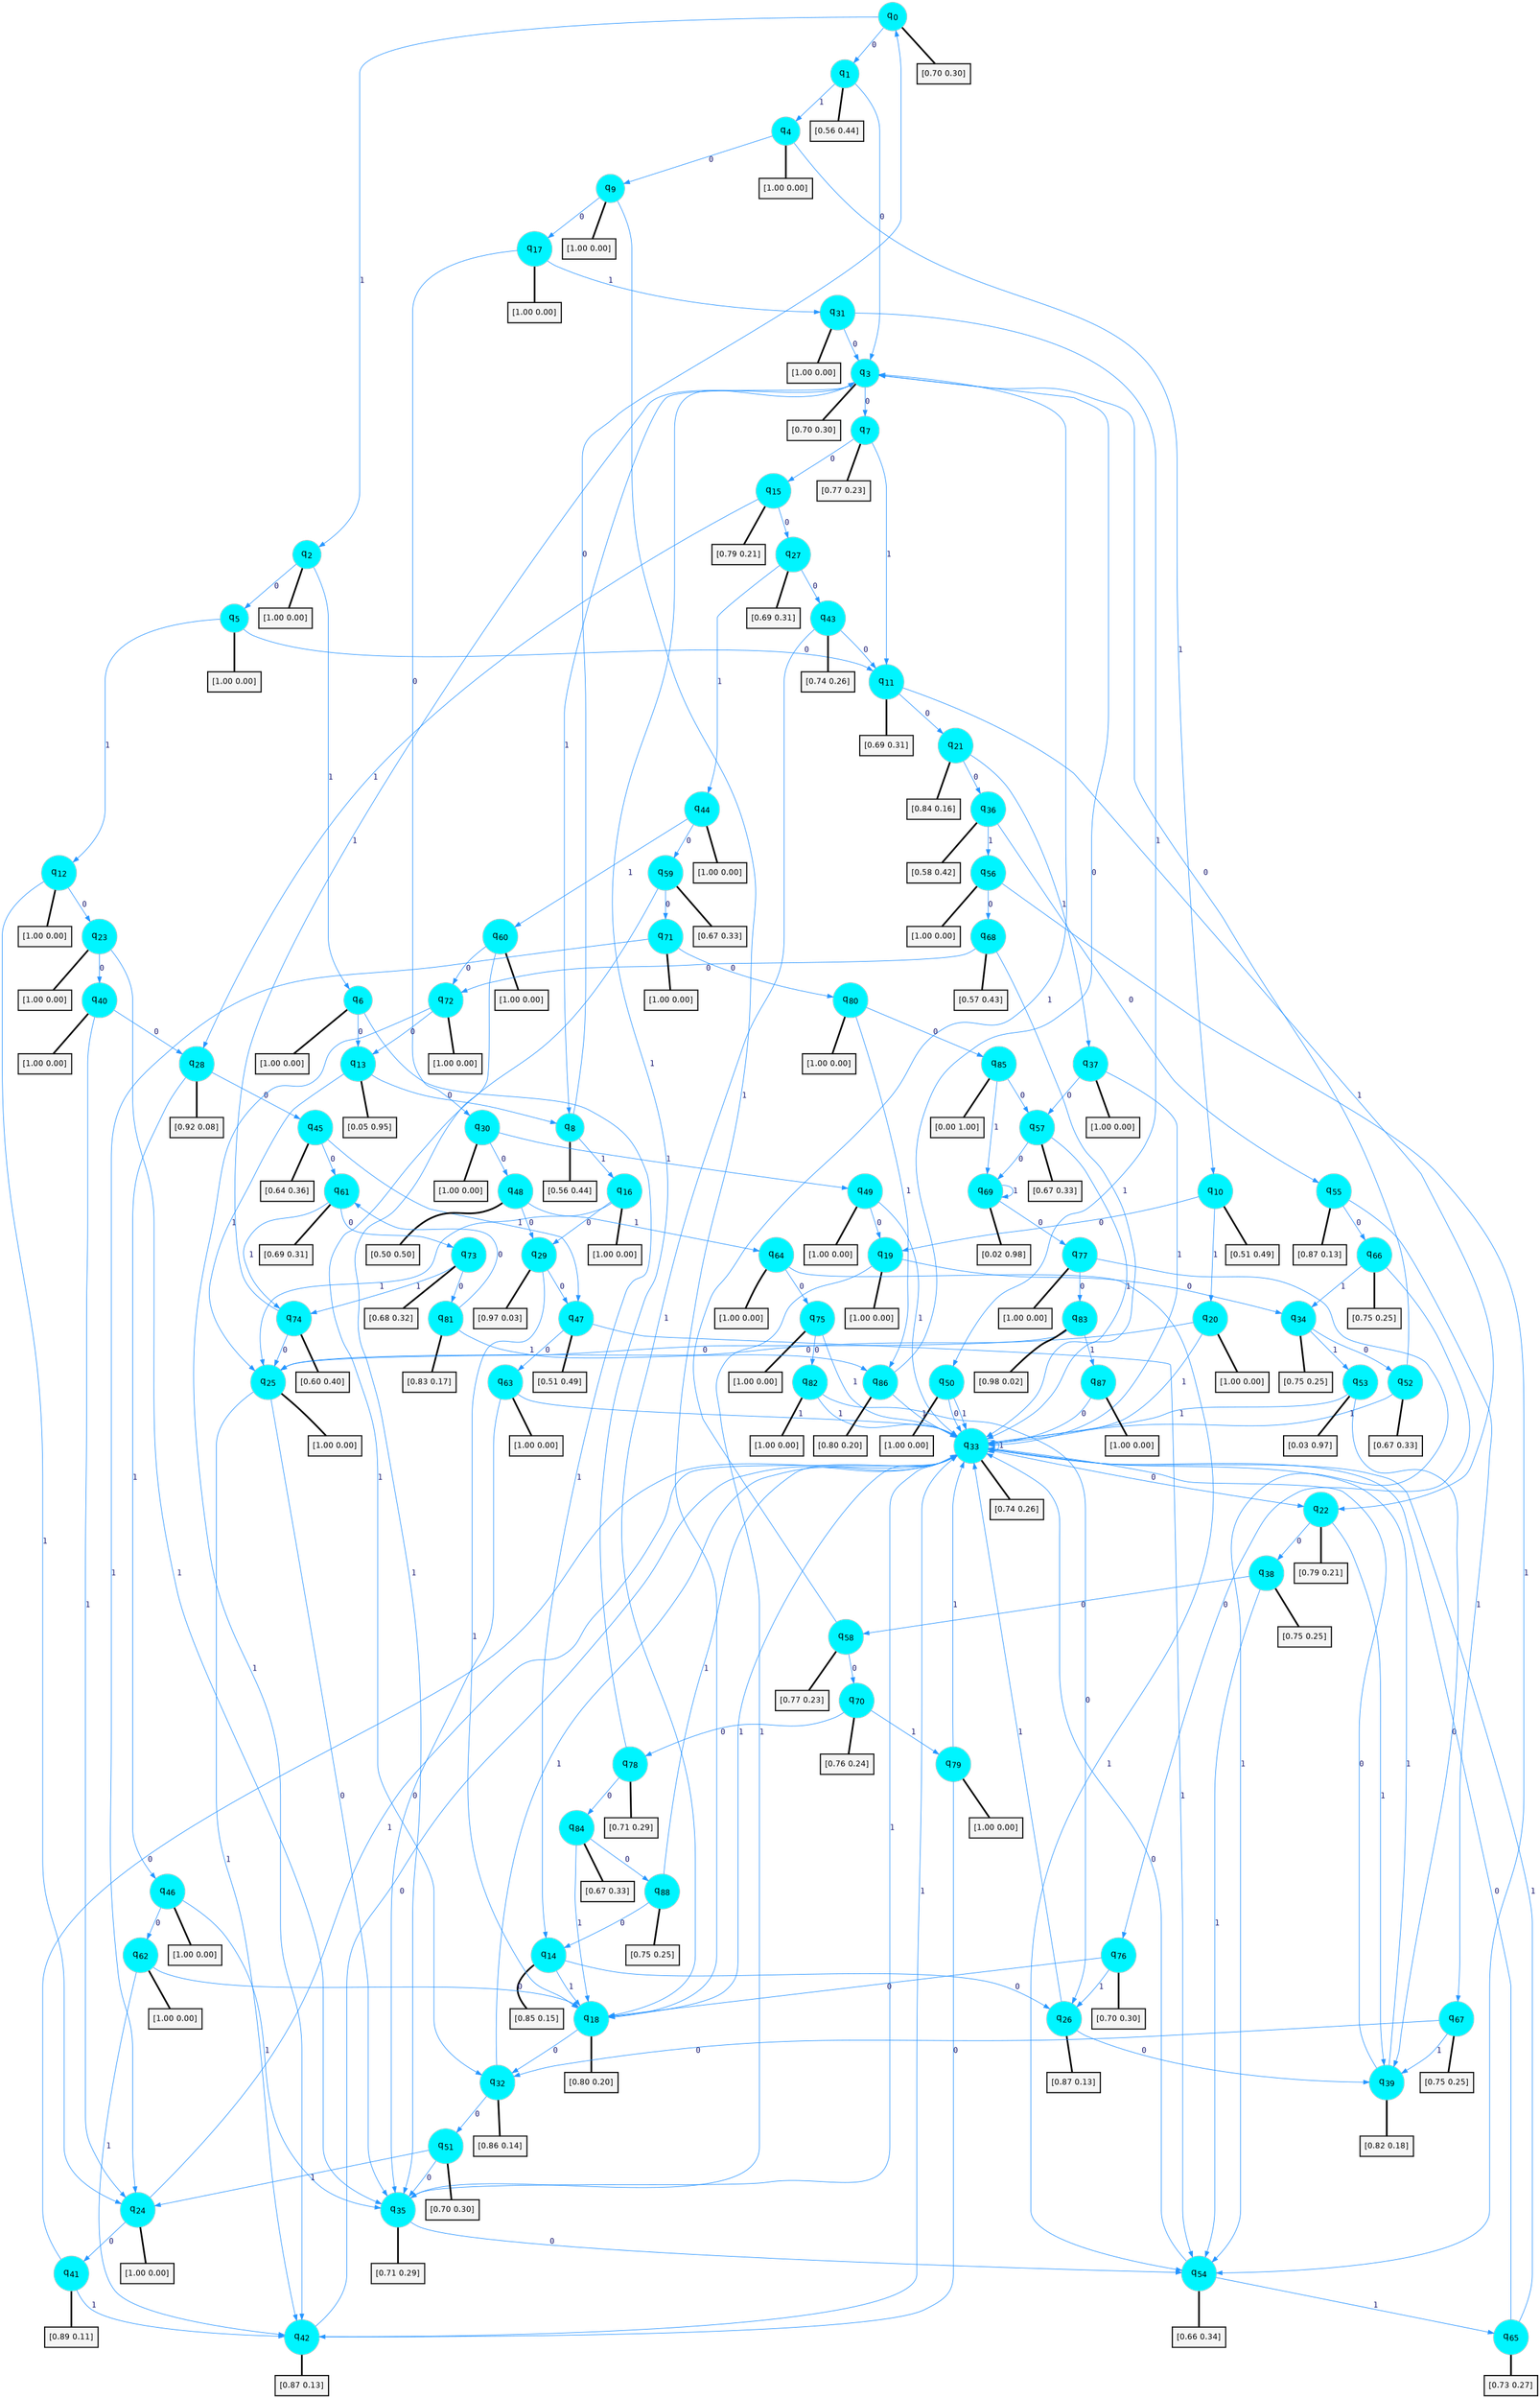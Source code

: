 digraph G {
graph [
bgcolor=transparent, dpi=300, rankdir=TD, size="40,25"];
node [
color=gray, fillcolor=turquoise1, fontcolor=black, fontname=Helvetica, fontsize=16, fontweight=bold, shape=circle, style=filled];
edge [
arrowsize=1, color=dodgerblue1, fontcolor=midnightblue, fontname=courier, fontweight=bold, penwidth=1, style=solid, weight=20];
0[label=<q<SUB>0</SUB>>];
1[label=<q<SUB>1</SUB>>];
2[label=<q<SUB>2</SUB>>];
3[label=<q<SUB>3</SUB>>];
4[label=<q<SUB>4</SUB>>];
5[label=<q<SUB>5</SUB>>];
6[label=<q<SUB>6</SUB>>];
7[label=<q<SUB>7</SUB>>];
8[label=<q<SUB>8</SUB>>];
9[label=<q<SUB>9</SUB>>];
10[label=<q<SUB>10</SUB>>];
11[label=<q<SUB>11</SUB>>];
12[label=<q<SUB>12</SUB>>];
13[label=<q<SUB>13</SUB>>];
14[label=<q<SUB>14</SUB>>];
15[label=<q<SUB>15</SUB>>];
16[label=<q<SUB>16</SUB>>];
17[label=<q<SUB>17</SUB>>];
18[label=<q<SUB>18</SUB>>];
19[label=<q<SUB>19</SUB>>];
20[label=<q<SUB>20</SUB>>];
21[label=<q<SUB>21</SUB>>];
22[label=<q<SUB>22</SUB>>];
23[label=<q<SUB>23</SUB>>];
24[label=<q<SUB>24</SUB>>];
25[label=<q<SUB>25</SUB>>];
26[label=<q<SUB>26</SUB>>];
27[label=<q<SUB>27</SUB>>];
28[label=<q<SUB>28</SUB>>];
29[label=<q<SUB>29</SUB>>];
30[label=<q<SUB>30</SUB>>];
31[label=<q<SUB>31</SUB>>];
32[label=<q<SUB>32</SUB>>];
33[label=<q<SUB>33</SUB>>];
34[label=<q<SUB>34</SUB>>];
35[label=<q<SUB>35</SUB>>];
36[label=<q<SUB>36</SUB>>];
37[label=<q<SUB>37</SUB>>];
38[label=<q<SUB>38</SUB>>];
39[label=<q<SUB>39</SUB>>];
40[label=<q<SUB>40</SUB>>];
41[label=<q<SUB>41</SUB>>];
42[label=<q<SUB>42</SUB>>];
43[label=<q<SUB>43</SUB>>];
44[label=<q<SUB>44</SUB>>];
45[label=<q<SUB>45</SUB>>];
46[label=<q<SUB>46</SUB>>];
47[label=<q<SUB>47</SUB>>];
48[label=<q<SUB>48</SUB>>];
49[label=<q<SUB>49</SUB>>];
50[label=<q<SUB>50</SUB>>];
51[label=<q<SUB>51</SUB>>];
52[label=<q<SUB>52</SUB>>];
53[label=<q<SUB>53</SUB>>];
54[label=<q<SUB>54</SUB>>];
55[label=<q<SUB>55</SUB>>];
56[label=<q<SUB>56</SUB>>];
57[label=<q<SUB>57</SUB>>];
58[label=<q<SUB>58</SUB>>];
59[label=<q<SUB>59</SUB>>];
60[label=<q<SUB>60</SUB>>];
61[label=<q<SUB>61</SUB>>];
62[label=<q<SUB>62</SUB>>];
63[label=<q<SUB>63</SUB>>];
64[label=<q<SUB>64</SUB>>];
65[label=<q<SUB>65</SUB>>];
66[label=<q<SUB>66</SUB>>];
67[label=<q<SUB>67</SUB>>];
68[label=<q<SUB>68</SUB>>];
69[label=<q<SUB>69</SUB>>];
70[label=<q<SUB>70</SUB>>];
71[label=<q<SUB>71</SUB>>];
72[label=<q<SUB>72</SUB>>];
73[label=<q<SUB>73</SUB>>];
74[label=<q<SUB>74</SUB>>];
75[label=<q<SUB>75</SUB>>];
76[label=<q<SUB>76</SUB>>];
77[label=<q<SUB>77</SUB>>];
78[label=<q<SUB>78</SUB>>];
79[label=<q<SUB>79</SUB>>];
80[label=<q<SUB>80</SUB>>];
81[label=<q<SUB>81</SUB>>];
82[label=<q<SUB>82</SUB>>];
83[label=<q<SUB>83</SUB>>];
84[label=<q<SUB>84</SUB>>];
85[label=<q<SUB>85</SUB>>];
86[label=<q<SUB>86</SUB>>];
87[label=<q<SUB>87</SUB>>];
88[label=<q<SUB>88</SUB>>];
89[label="[0.70 0.30]", shape=box,fontcolor=black, fontname=Helvetica, fontsize=14, penwidth=2, fillcolor=whitesmoke,color=black];
90[label="[0.56 0.44]", shape=box,fontcolor=black, fontname=Helvetica, fontsize=14, penwidth=2, fillcolor=whitesmoke,color=black];
91[label="[1.00 0.00]", shape=box,fontcolor=black, fontname=Helvetica, fontsize=14, penwidth=2, fillcolor=whitesmoke,color=black];
92[label="[0.70 0.30]", shape=box,fontcolor=black, fontname=Helvetica, fontsize=14, penwidth=2, fillcolor=whitesmoke,color=black];
93[label="[1.00 0.00]", shape=box,fontcolor=black, fontname=Helvetica, fontsize=14, penwidth=2, fillcolor=whitesmoke,color=black];
94[label="[1.00 0.00]", shape=box,fontcolor=black, fontname=Helvetica, fontsize=14, penwidth=2, fillcolor=whitesmoke,color=black];
95[label="[1.00 0.00]", shape=box,fontcolor=black, fontname=Helvetica, fontsize=14, penwidth=2, fillcolor=whitesmoke,color=black];
96[label="[0.77 0.23]", shape=box,fontcolor=black, fontname=Helvetica, fontsize=14, penwidth=2, fillcolor=whitesmoke,color=black];
97[label="[0.56 0.44]", shape=box,fontcolor=black, fontname=Helvetica, fontsize=14, penwidth=2, fillcolor=whitesmoke,color=black];
98[label="[1.00 0.00]", shape=box,fontcolor=black, fontname=Helvetica, fontsize=14, penwidth=2, fillcolor=whitesmoke,color=black];
99[label="[0.51 0.49]", shape=box,fontcolor=black, fontname=Helvetica, fontsize=14, penwidth=2, fillcolor=whitesmoke,color=black];
100[label="[0.69 0.31]", shape=box,fontcolor=black, fontname=Helvetica, fontsize=14, penwidth=2, fillcolor=whitesmoke,color=black];
101[label="[1.00 0.00]", shape=box,fontcolor=black, fontname=Helvetica, fontsize=14, penwidth=2, fillcolor=whitesmoke,color=black];
102[label="[0.05 0.95]", shape=box,fontcolor=black, fontname=Helvetica, fontsize=14, penwidth=2, fillcolor=whitesmoke,color=black];
103[label="[0.85 0.15]", shape=box,fontcolor=black, fontname=Helvetica, fontsize=14, penwidth=2, fillcolor=whitesmoke,color=black];
104[label="[0.79 0.21]", shape=box,fontcolor=black, fontname=Helvetica, fontsize=14, penwidth=2, fillcolor=whitesmoke,color=black];
105[label="[1.00 0.00]", shape=box,fontcolor=black, fontname=Helvetica, fontsize=14, penwidth=2, fillcolor=whitesmoke,color=black];
106[label="[1.00 0.00]", shape=box,fontcolor=black, fontname=Helvetica, fontsize=14, penwidth=2, fillcolor=whitesmoke,color=black];
107[label="[0.80 0.20]", shape=box,fontcolor=black, fontname=Helvetica, fontsize=14, penwidth=2, fillcolor=whitesmoke,color=black];
108[label="[1.00 0.00]", shape=box,fontcolor=black, fontname=Helvetica, fontsize=14, penwidth=2, fillcolor=whitesmoke,color=black];
109[label="[1.00 0.00]", shape=box,fontcolor=black, fontname=Helvetica, fontsize=14, penwidth=2, fillcolor=whitesmoke,color=black];
110[label="[0.84 0.16]", shape=box,fontcolor=black, fontname=Helvetica, fontsize=14, penwidth=2, fillcolor=whitesmoke,color=black];
111[label="[0.79 0.21]", shape=box,fontcolor=black, fontname=Helvetica, fontsize=14, penwidth=2, fillcolor=whitesmoke,color=black];
112[label="[1.00 0.00]", shape=box,fontcolor=black, fontname=Helvetica, fontsize=14, penwidth=2, fillcolor=whitesmoke,color=black];
113[label="[1.00 0.00]", shape=box,fontcolor=black, fontname=Helvetica, fontsize=14, penwidth=2, fillcolor=whitesmoke,color=black];
114[label="[1.00 0.00]", shape=box,fontcolor=black, fontname=Helvetica, fontsize=14, penwidth=2, fillcolor=whitesmoke,color=black];
115[label="[0.87 0.13]", shape=box,fontcolor=black, fontname=Helvetica, fontsize=14, penwidth=2, fillcolor=whitesmoke,color=black];
116[label="[0.69 0.31]", shape=box,fontcolor=black, fontname=Helvetica, fontsize=14, penwidth=2, fillcolor=whitesmoke,color=black];
117[label="[0.92 0.08]", shape=box,fontcolor=black, fontname=Helvetica, fontsize=14, penwidth=2, fillcolor=whitesmoke,color=black];
118[label="[0.97 0.03]", shape=box,fontcolor=black, fontname=Helvetica, fontsize=14, penwidth=2, fillcolor=whitesmoke,color=black];
119[label="[1.00 0.00]", shape=box,fontcolor=black, fontname=Helvetica, fontsize=14, penwidth=2, fillcolor=whitesmoke,color=black];
120[label="[1.00 0.00]", shape=box,fontcolor=black, fontname=Helvetica, fontsize=14, penwidth=2, fillcolor=whitesmoke,color=black];
121[label="[0.86 0.14]", shape=box,fontcolor=black, fontname=Helvetica, fontsize=14, penwidth=2, fillcolor=whitesmoke,color=black];
122[label="[0.74 0.26]", shape=box,fontcolor=black, fontname=Helvetica, fontsize=14, penwidth=2, fillcolor=whitesmoke,color=black];
123[label="[0.75 0.25]", shape=box,fontcolor=black, fontname=Helvetica, fontsize=14, penwidth=2, fillcolor=whitesmoke,color=black];
124[label="[0.71 0.29]", shape=box,fontcolor=black, fontname=Helvetica, fontsize=14, penwidth=2, fillcolor=whitesmoke,color=black];
125[label="[0.58 0.42]", shape=box,fontcolor=black, fontname=Helvetica, fontsize=14, penwidth=2, fillcolor=whitesmoke,color=black];
126[label="[1.00 0.00]", shape=box,fontcolor=black, fontname=Helvetica, fontsize=14, penwidth=2, fillcolor=whitesmoke,color=black];
127[label="[0.75 0.25]", shape=box,fontcolor=black, fontname=Helvetica, fontsize=14, penwidth=2, fillcolor=whitesmoke,color=black];
128[label="[0.82 0.18]", shape=box,fontcolor=black, fontname=Helvetica, fontsize=14, penwidth=2, fillcolor=whitesmoke,color=black];
129[label="[1.00 0.00]", shape=box,fontcolor=black, fontname=Helvetica, fontsize=14, penwidth=2, fillcolor=whitesmoke,color=black];
130[label="[0.89 0.11]", shape=box,fontcolor=black, fontname=Helvetica, fontsize=14, penwidth=2, fillcolor=whitesmoke,color=black];
131[label="[0.87 0.13]", shape=box,fontcolor=black, fontname=Helvetica, fontsize=14, penwidth=2, fillcolor=whitesmoke,color=black];
132[label="[0.74 0.26]", shape=box,fontcolor=black, fontname=Helvetica, fontsize=14, penwidth=2, fillcolor=whitesmoke,color=black];
133[label="[1.00 0.00]", shape=box,fontcolor=black, fontname=Helvetica, fontsize=14, penwidth=2, fillcolor=whitesmoke,color=black];
134[label="[0.64 0.36]", shape=box,fontcolor=black, fontname=Helvetica, fontsize=14, penwidth=2, fillcolor=whitesmoke,color=black];
135[label="[1.00 0.00]", shape=box,fontcolor=black, fontname=Helvetica, fontsize=14, penwidth=2, fillcolor=whitesmoke,color=black];
136[label="[0.51 0.49]", shape=box,fontcolor=black, fontname=Helvetica, fontsize=14, penwidth=2, fillcolor=whitesmoke,color=black];
137[label="[0.50 0.50]", shape=box,fontcolor=black, fontname=Helvetica, fontsize=14, penwidth=2, fillcolor=whitesmoke,color=black];
138[label="[1.00 0.00]", shape=box,fontcolor=black, fontname=Helvetica, fontsize=14, penwidth=2, fillcolor=whitesmoke,color=black];
139[label="[1.00 0.00]", shape=box,fontcolor=black, fontname=Helvetica, fontsize=14, penwidth=2, fillcolor=whitesmoke,color=black];
140[label="[0.70 0.30]", shape=box,fontcolor=black, fontname=Helvetica, fontsize=14, penwidth=2, fillcolor=whitesmoke,color=black];
141[label="[0.67 0.33]", shape=box,fontcolor=black, fontname=Helvetica, fontsize=14, penwidth=2, fillcolor=whitesmoke,color=black];
142[label="[0.03 0.97]", shape=box,fontcolor=black, fontname=Helvetica, fontsize=14, penwidth=2, fillcolor=whitesmoke,color=black];
143[label="[0.66 0.34]", shape=box,fontcolor=black, fontname=Helvetica, fontsize=14, penwidth=2, fillcolor=whitesmoke,color=black];
144[label="[0.87 0.13]", shape=box,fontcolor=black, fontname=Helvetica, fontsize=14, penwidth=2, fillcolor=whitesmoke,color=black];
145[label="[1.00 0.00]", shape=box,fontcolor=black, fontname=Helvetica, fontsize=14, penwidth=2, fillcolor=whitesmoke,color=black];
146[label="[0.67 0.33]", shape=box,fontcolor=black, fontname=Helvetica, fontsize=14, penwidth=2, fillcolor=whitesmoke,color=black];
147[label="[0.77 0.23]", shape=box,fontcolor=black, fontname=Helvetica, fontsize=14, penwidth=2, fillcolor=whitesmoke,color=black];
148[label="[0.67 0.33]", shape=box,fontcolor=black, fontname=Helvetica, fontsize=14, penwidth=2, fillcolor=whitesmoke,color=black];
149[label="[1.00 0.00]", shape=box,fontcolor=black, fontname=Helvetica, fontsize=14, penwidth=2, fillcolor=whitesmoke,color=black];
150[label="[0.69 0.31]", shape=box,fontcolor=black, fontname=Helvetica, fontsize=14, penwidth=2, fillcolor=whitesmoke,color=black];
151[label="[1.00 0.00]", shape=box,fontcolor=black, fontname=Helvetica, fontsize=14, penwidth=2, fillcolor=whitesmoke,color=black];
152[label="[1.00 0.00]", shape=box,fontcolor=black, fontname=Helvetica, fontsize=14, penwidth=2, fillcolor=whitesmoke,color=black];
153[label="[1.00 0.00]", shape=box,fontcolor=black, fontname=Helvetica, fontsize=14, penwidth=2, fillcolor=whitesmoke,color=black];
154[label="[0.73 0.27]", shape=box,fontcolor=black, fontname=Helvetica, fontsize=14, penwidth=2, fillcolor=whitesmoke,color=black];
155[label="[0.75 0.25]", shape=box,fontcolor=black, fontname=Helvetica, fontsize=14, penwidth=2, fillcolor=whitesmoke,color=black];
156[label="[0.75 0.25]", shape=box,fontcolor=black, fontname=Helvetica, fontsize=14, penwidth=2, fillcolor=whitesmoke,color=black];
157[label="[0.57 0.43]", shape=box,fontcolor=black, fontname=Helvetica, fontsize=14, penwidth=2, fillcolor=whitesmoke,color=black];
158[label="[0.02 0.98]", shape=box,fontcolor=black, fontname=Helvetica, fontsize=14, penwidth=2, fillcolor=whitesmoke,color=black];
159[label="[0.76 0.24]", shape=box,fontcolor=black, fontname=Helvetica, fontsize=14, penwidth=2, fillcolor=whitesmoke,color=black];
160[label="[1.00 0.00]", shape=box,fontcolor=black, fontname=Helvetica, fontsize=14, penwidth=2, fillcolor=whitesmoke,color=black];
161[label="[1.00 0.00]", shape=box,fontcolor=black, fontname=Helvetica, fontsize=14, penwidth=2, fillcolor=whitesmoke,color=black];
162[label="[0.68 0.32]", shape=box,fontcolor=black, fontname=Helvetica, fontsize=14, penwidth=2, fillcolor=whitesmoke,color=black];
163[label="[0.60 0.40]", shape=box,fontcolor=black, fontname=Helvetica, fontsize=14, penwidth=2, fillcolor=whitesmoke,color=black];
164[label="[1.00 0.00]", shape=box,fontcolor=black, fontname=Helvetica, fontsize=14, penwidth=2, fillcolor=whitesmoke,color=black];
165[label="[0.70 0.30]", shape=box,fontcolor=black, fontname=Helvetica, fontsize=14, penwidth=2, fillcolor=whitesmoke,color=black];
166[label="[1.00 0.00]", shape=box,fontcolor=black, fontname=Helvetica, fontsize=14, penwidth=2, fillcolor=whitesmoke,color=black];
167[label="[0.71 0.29]", shape=box,fontcolor=black, fontname=Helvetica, fontsize=14, penwidth=2, fillcolor=whitesmoke,color=black];
168[label="[1.00 0.00]", shape=box,fontcolor=black, fontname=Helvetica, fontsize=14, penwidth=2, fillcolor=whitesmoke,color=black];
169[label="[1.00 0.00]", shape=box,fontcolor=black, fontname=Helvetica, fontsize=14, penwidth=2, fillcolor=whitesmoke,color=black];
170[label="[0.83 0.17]", shape=box,fontcolor=black, fontname=Helvetica, fontsize=14, penwidth=2, fillcolor=whitesmoke,color=black];
171[label="[1.00 0.00]", shape=box,fontcolor=black, fontname=Helvetica, fontsize=14, penwidth=2, fillcolor=whitesmoke,color=black];
172[label="[0.98 0.02]", shape=box,fontcolor=black, fontname=Helvetica, fontsize=14, penwidth=2, fillcolor=whitesmoke,color=black];
173[label="[0.67 0.33]", shape=box,fontcolor=black, fontname=Helvetica, fontsize=14, penwidth=2, fillcolor=whitesmoke,color=black];
174[label="[0.00 1.00]", shape=box,fontcolor=black, fontname=Helvetica, fontsize=14, penwidth=2, fillcolor=whitesmoke,color=black];
175[label="[0.80 0.20]", shape=box,fontcolor=black, fontname=Helvetica, fontsize=14, penwidth=2, fillcolor=whitesmoke,color=black];
176[label="[1.00 0.00]", shape=box,fontcolor=black, fontname=Helvetica, fontsize=14, penwidth=2, fillcolor=whitesmoke,color=black];
177[label="[0.75 0.25]", shape=box,fontcolor=black, fontname=Helvetica, fontsize=14, penwidth=2, fillcolor=whitesmoke,color=black];
0->1 [label=0];
0->2 [label=1];
0->89 [arrowhead=none, penwidth=3,color=black];
1->3 [label=0];
1->4 [label=1];
1->90 [arrowhead=none, penwidth=3,color=black];
2->5 [label=0];
2->6 [label=1];
2->91 [arrowhead=none, penwidth=3,color=black];
3->7 [label=0];
3->8 [label=1];
3->92 [arrowhead=none, penwidth=3,color=black];
4->9 [label=0];
4->10 [label=1];
4->93 [arrowhead=none, penwidth=3,color=black];
5->11 [label=0];
5->12 [label=1];
5->94 [arrowhead=none, penwidth=3,color=black];
6->13 [label=0];
6->14 [label=1];
6->95 [arrowhead=none, penwidth=3,color=black];
7->15 [label=0];
7->11 [label=1];
7->96 [arrowhead=none, penwidth=3,color=black];
8->0 [label=0];
8->16 [label=1];
8->97 [arrowhead=none, penwidth=3,color=black];
9->17 [label=0];
9->18 [label=1];
9->98 [arrowhead=none, penwidth=3,color=black];
10->19 [label=0];
10->20 [label=1];
10->99 [arrowhead=none, penwidth=3,color=black];
11->21 [label=0];
11->22 [label=1];
11->100 [arrowhead=none, penwidth=3,color=black];
12->23 [label=0];
12->24 [label=1];
12->101 [arrowhead=none, penwidth=3,color=black];
13->8 [label=0];
13->25 [label=1];
13->102 [arrowhead=none, penwidth=3,color=black];
14->26 [label=0];
14->18 [label=1];
14->103 [arrowhead=none, penwidth=3,color=black];
15->27 [label=0];
15->28 [label=1];
15->104 [arrowhead=none, penwidth=3,color=black];
16->29 [label=0];
16->25 [label=1];
16->105 [arrowhead=none, penwidth=3,color=black];
17->30 [label=0];
17->31 [label=1];
17->106 [arrowhead=none, penwidth=3,color=black];
18->32 [label=0];
18->33 [label=1];
18->107 [arrowhead=none, penwidth=3,color=black];
19->34 [label=0];
19->35 [label=1];
19->108 [arrowhead=none, penwidth=3,color=black];
20->25 [label=0];
20->33 [label=1];
20->109 [arrowhead=none, penwidth=3,color=black];
21->36 [label=0];
21->37 [label=1];
21->110 [arrowhead=none, penwidth=3,color=black];
22->38 [label=0];
22->39 [label=1];
22->111 [arrowhead=none, penwidth=3,color=black];
23->40 [label=0];
23->35 [label=1];
23->112 [arrowhead=none, penwidth=3,color=black];
24->41 [label=0];
24->33 [label=1];
24->113 [arrowhead=none, penwidth=3,color=black];
25->35 [label=0];
25->42 [label=1];
25->114 [arrowhead=none, penwidth=3,color=black];
26->39 [label=0];
26->33 [label=1];
26->115 [arrowhead=none, penwidth=3,color=black];
27->43 [label=0];
27->44 [label=1];
27->116 [arrowhead=none, penwidth=3,color=black];
28->45 [label=0];
28->46 [label=1];
28->117 [arrowhead=none, penwidth=3,color=black];
29->47 [label=0];
29->18 [label=1];
29->118 [arrowhead=none, penwidth=3,color=black];
30->48 [label=0];
30->49 [label=1];
30->119 [arrowhead=none, penwidth=3,color=black];
31->3 [label=0];
31->50 [label=1];
31->120 [arrowhead=none, penwidth=3,color=black];
32->51 [label=0];
32->33 [label=1];
32->121 [arrowhead=none, penwidth=3,color=black];
33->22 [label=0];
33->33 [label=1];
33->122 [arrowhead=none, penwidth=3,color=black];
34->52 [label=0];
34->53 [label=1];
34->123 [arrowhead=none, penwidth=3,color=black];
35->54 [label=0];
35->33 [label=1];
35->124 [arrowhead=none, penwidth=3,color=black];
36->55 [label=0];
36->56 [label=1];
36->125 [arrowhead=none, penwidth=3,color=black];
37->57 [label=0];
37->33 [label=1];
37->126 [arrowhead=none, penwidth=3,color=black];
38->58 [label=0];
38->54 [label=1];
38->127 [arrowhead=none, penwidth=3,color=black];
39->33 [label=0];
39->33 [label=1];
39->128 [arrowhead=none, penwidth=3,color=black];
40->28 [label=0];
40->24 [label=1];
40->129 [arrowhead=none, penwidth=3,color=black];
41->33 [label=0];
41->42 [label=1];
41->130 [arrowhead=none, penwidth=3,color=black];
42->33 [label=0];
42->33 [label=1];
42->131 [arrowhead=none, penwidth=3,color=black];
43->11 [label=0];
43->18 [label=1];
43->132 [arrowhead=none, penwidth=3,color=black];
44->59 [label=0];
44->60 [label=1];
44->133 [arrowhead=none, penwidth=3,color=black];
45->61 [label=0];
45->47 [label=1];
45->134 [arrowhead=none, penwidth=3,color=black];
46->62 [label=0];
46->35 [label=1];
46->135 [arrowhead=none, penwidth=3,color=black];
47->63 [label=0];
47->54 [label=1];
47->136 [arrowhead=none, penwidth=3,color=black];
48->29 [label=0];
48->64 [label=1];
48->137 [arrowhead=none, penwidth=3,color=black];
49->19 [label=0];
49->33 [label=1];
49->138 [arrowhead=none, penwidth=3,color=black];
50->33 [label=0];
50->33 [label=1];
50->139 [arrowhead=none, penwidth=3,color=black];
51->35 [label=0];
51->24 [label=1];
51->140 [arrowhead=none, penwidth=3,color=black];
52->3 [label=0];
52->33 [label=1];
52->141 [arrowhead=none, penwidth=3,color=black];
53->39 [label=0];
53->33 [label=1];
53->142 [arrowhead=none, penwidth=3,color=black];
54->33 [label=0];
54->65 [label=1];
54->143 [arrowhead=none, penwidth=3,color=black];
55->66 [label=0];
55->67 [label=1];
55->144 [arrowhead=none, penwidth=3,color=black];
56->68 [label=0];
56->54 [label=1];
56->145 [arrowhead=none, penwidth=3,color=black];
57->69 [label=0];
57->33 [label=1];
57->146 [arrowhead=none, penwidth=3,color=black];
58->70 [label=0];
58->3 [label=1];
58->147 [arrowhead=none, penwidth=3,color=black];
59->71 [label=0];
59->32 [label=1];
59->148 [arrowhead=none, penwidth=3,color=black];
60->72 [label=0];
60->35 [label=1];
60->149 [arrowhead=none, penwidth=3,color=black];
61->73 [label=0];
61->74 [label=1];
61->150 [arrowhead=none, penwidth=3,color=black];
62->18 [label=0];
62->42 [label=1];
62->151 [arrowhead=none, penwidth=3,color=black];
63->35 [label=0];
63->33 [label=1];
63->152 [arrowhead=none, penwidth=3,color=black];
64->75 [label=0];
64->54 [label=1];
64->153 [arrowhead=none, penwidth=3,color=black];
65->33 [label=0];
65->33 [label=1];
65->154 [arrowhead=none, penwidth=3,color=black];
66->76 [label=0];
66->34 [label=1];
66->155 [arrowhead=none, penwidth=3,color=black];
67->32 [label=0];
67->39 [label=1];
67->156 [arrowhead=none, penwidth=3,color=black];
68->72 [label=0];
68->33 [label=1];
68->157 [arrowhead=none, penwidth=3,color=black];
69->77 [label=0];
69->69 [label=1];
69->158 [arrowhead=none, penwidth=3,color=black];
70->78 [label=0];
70->79 [label=1];
70->159 [arrowhead=none, penwidth=3,color=black];
71->80 [label=0];
71->24 [label=1];
71->160 [arrowhead=none, penwidth=3,color=black];
72->13 [label=0];
72->42 [label=1];
72->161 [arrowhead=none, penwidth=3,color=black];
73->81 [label=0];
73->74 [label=1];
73->162 [arrowhead=none, penwidth=3,color=black];
74->25 [label=0];
74->3 [label=1];
74->163 [arrowhead=none, penwidth=3,color=black];
75->82 [label=0];
75->33 [label=1];
75->164 [arrowhead=none, penwidth=3,color=black];
76->18 [label=0];
76->26 [label=1];
76->165 [arrowhead=none, penwidth=3,color=black];
77->83 [label=0];
77->54 [label=1];
77->166 [arrowhead=none, penwidth=3,color=black];
78->84 [label=0];
78->3 [label=1];
78->167 [arrowhead=none, penwidth=3,color=black];
79->42 [label=0];
79->33 [label=1];
79->168 [arrowhead=none, penwidth=3,color=black];
80->85 [label=0];
80->86 [label=1];
80->169 [arrowhead=none, penwidth=3,color=black];
81->61 [label=0];
81->86 [label=1];
81->170 [arrowhead=none, penwidth=3,color=black];
82->26 [label=0];
82->33 [label=1];
82->171 [arrowhead=none, penwidth=3,color=black];
83->25 [label=0];
83->87 [label=1];
83->172 [arrowhead=none, penwidth=3,color=black];
84->88 [label=0];
84->18 [label=1];
84->173 [arrowhead=none, penwidth=3,color=black];
85->57 [label=0];
85->69 [label=1];
85->174 [arrowhead=none, penwidth=3,color=black];
86->3 [label=0];
86->33 [label=1];
86->175 [arrowhead=none, penwidth=3,color=black];
87->33 [label=0];
87->176 [arrowhead=none, penwidth=3,color=black];
88->14 [label=0];
88->33 [label=1];
88->177 [arrowhead=none, penwidth=3,color=black];
}
